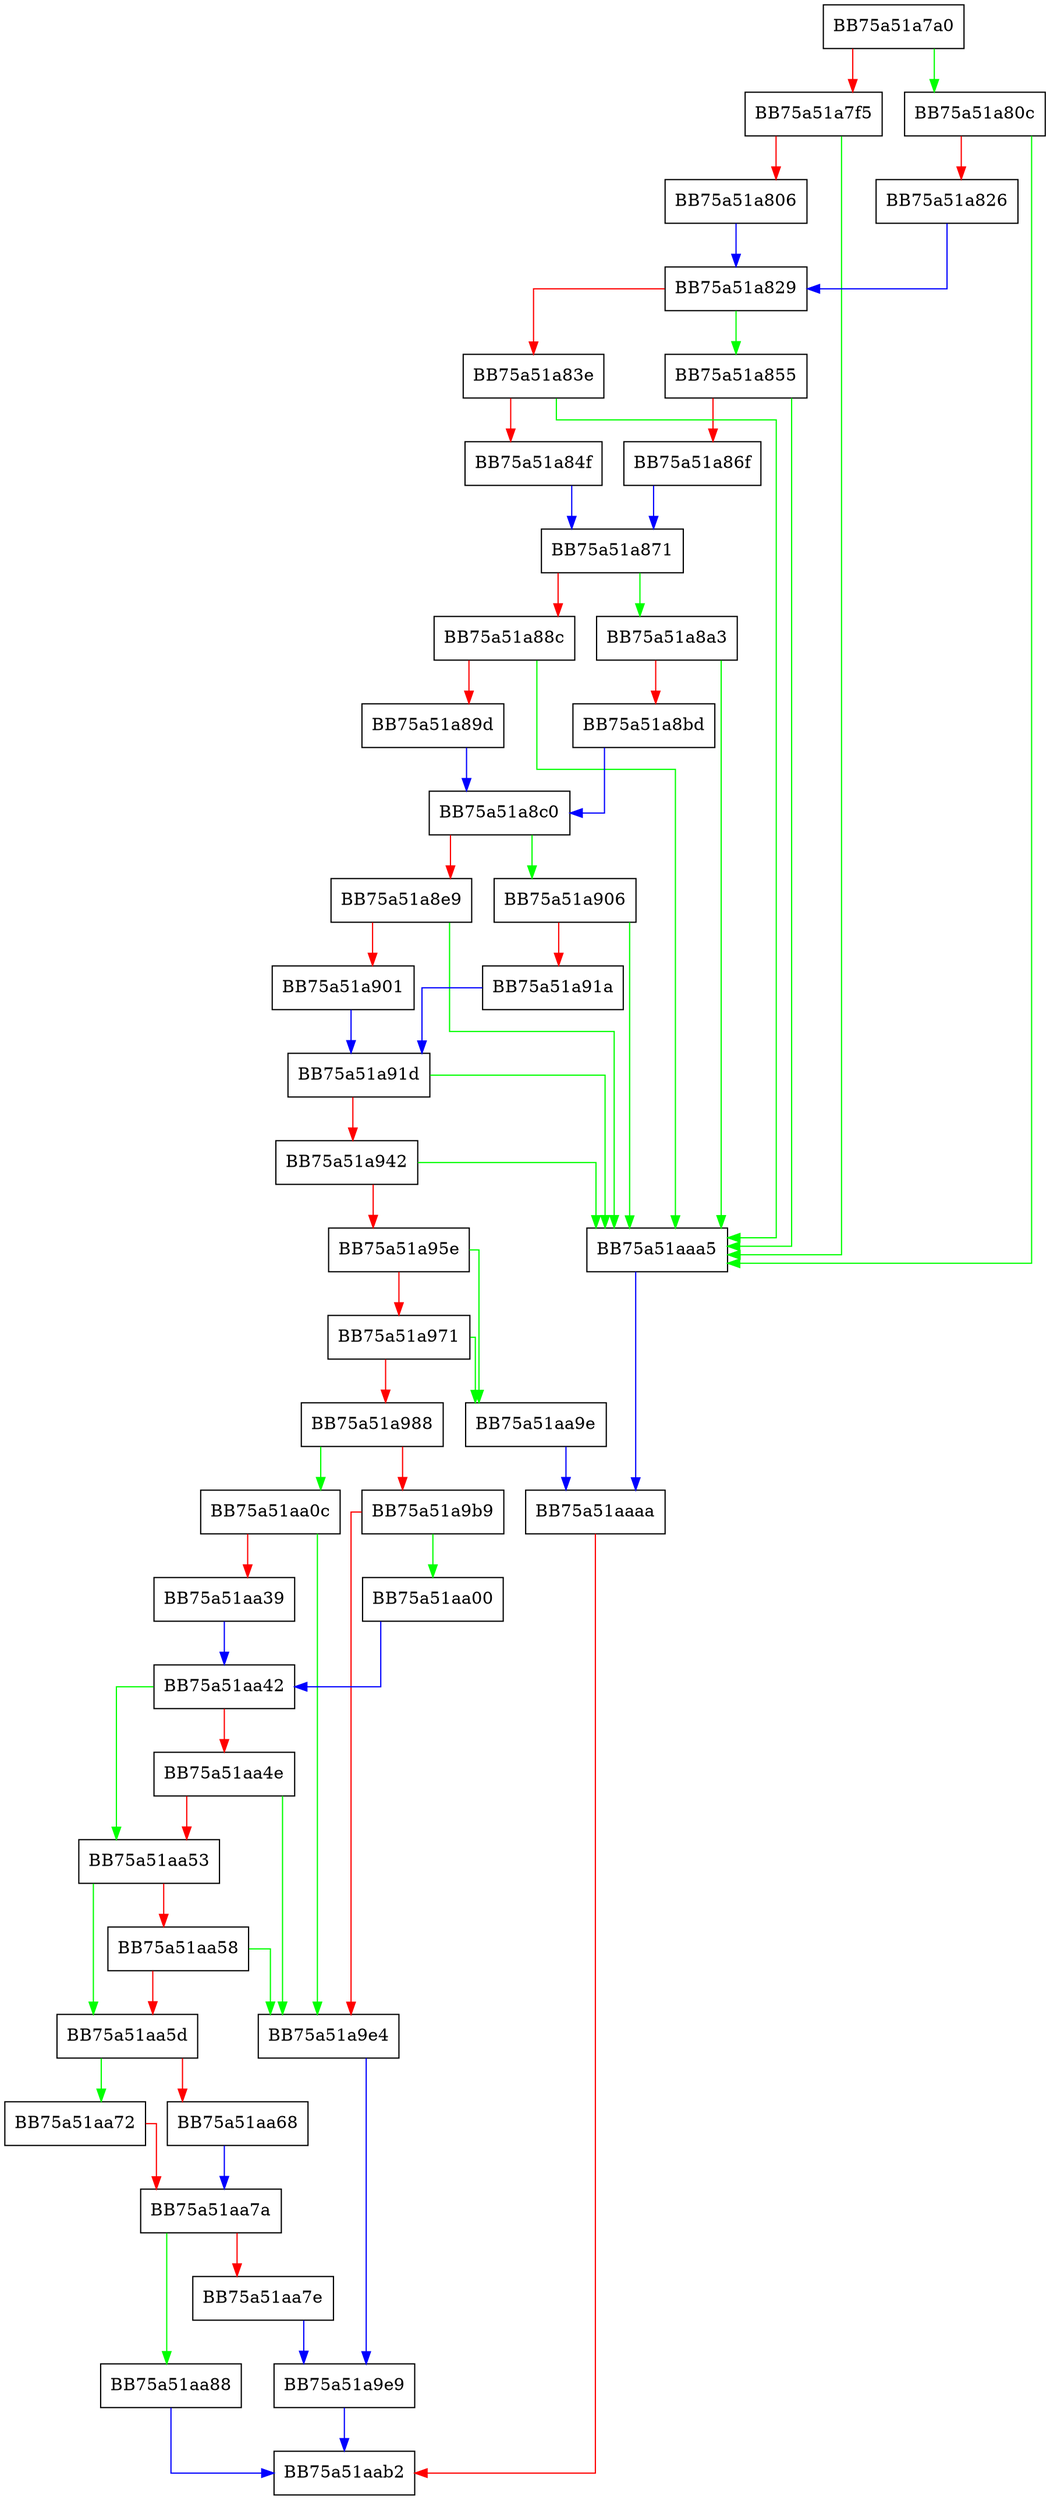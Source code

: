 digraph NetEmuAPI_FieldInfo_SetValue {
  node [shape="box"];
  graph [splines=ortho];
  BB75a51a7a0 -> BB75a51a80c [color="green"];
  BB75a51a7a0 -> BB75a51a7f5 [color="red"];
  BB75a51a7f5 -> BB75a51aaa5 [color="green"];
  BB75a51a7f5 -> BB75a51a806 [color="red"];
  BB75a51a806 -> BB75a51a829 [color="blue"];
  BB75a51a80c -> BB75a51aaa5 [color="green"];
  BB75a51a80c -> BB75a51a826 [color="red"];
  BB75a51a826 -> BB75a51a829 [color="blue"];
  BB75a51a829 -> BB75a51a855 [color="green"];
  BB75a51a829 -> BB75a51a83e [color="red"];
  BB75a51a83e -> BB75a51aaa5 [color="green"];
  BB75a51a83e -> BB75a51a84f [color="red"];
  BB75a51a84f -> BB75a51a871 [color="blue"];
  BB75a51a855 -> BB75a51aaa5 [color="green"];
  BB75a51a855 -> BB75a51a86f [color="red"];
  BB75a51a86f -> BB75a51a871 [color="blue"];
  BB75a51a871 -> BB75a51a8a3 [color="green"];
  BB75a51a871 -> BB75a51a88c [color="red"];
  BB75a51a88c -> BB75a51aaa5 [color="green"];
  BB75a51a88c -> BB75a51a89d [color="red"];
  BB75a51a89d -> BB75a51a8c0 [color="blue"];
  BB75a51a8a3 -> BB75a51aaa5 [color="green"];
  BB75a51a8a3 -> BB75a51a8bd [color="red"];
  BB75a51a8bd -> BB75a51a8c0 [color="blue"];
  BB75a51a8c0 -> BB75a51a906 [color="green"];
  BB75a51a8c0 -> BB75a51a8e9 [color="red"];
  BB75a51a8e9 -> BB75a51aaa5 [color="green"];
  BB75a51a8e9 -> BB75a51a901 [color="red"];
  BB75a51a901 -> BB75a51a91d [color="blue"];
  BB75a51a906 -> BB75a51aaa5 [color="green"];
  BB75a51a906 -> BB75a51a91a [color="red"];
  BB75a51a91a -> BB75a51a91d [color="blue"];
  BB75a51a91d -> BB75a51aaa5 [color="green"];
  BB75a51a91d -> BB75a51a942 [color="red"];
  BB75a51a942 -> BB75a51aaa5 [color="green"];
  BB75a51a942 -> BB75a51a95e [color="red"];
  BB75a51a95e -> BB75a51aa9e [color="green"];
  BB75a51a95e -> BB75a51a971 [color="red"];
  BB75a51a971 -> BB75a51aa9e [color="green"];
  BB75a51a971 -> BB75a51a988 [color="red"];
  BB75a51a988 -> BB75a51aa0c [color="green"];
  BB75a51a988 -> BB75a51a9b9 [color="red"];
  BB75a51a9b9 -> BB75a51aa00 [color="green"];
  BB75a51a9b9 -> BB75a51a9e4 [color="red"];
  BB75a51a9e4 -> BB75a51a9e9 [color="blue"];
  BB75a51a9e9 -> BB75a51aab2 [color="blue"];
  BB75a51aa00 -> BB75a51aa42 [color="blue"];
  BB75a51aa0c -> BB75a51a9e4 [color="green"];
  BB75a51aa0c -> BB75a51aa39 [color="red"];
  BB75a51aa39 -> BB75a51aa42 [color="blue"];
  BB75a51aa42 -> BB75a51aa53 [color="green"];
  BB75a51aa42 -> BB75a51aa4e [color="red"];
  BB75a51aa4e -> BB75a51a9e4 [color="green"];
  BB75a51aa4e -> BB75a51aa53 [color="red"];
  BB75a51aa53 -> BB75a51aa5d [color="green"];
  BB75a51aa53 -> BB75a51aa58 [color="red"];
  BB75a51aa58 -> BB75a51a9e4 [color="green"];
  BB75a51aa58 -> BB75a51aa5d [color="red"];
  BB75a51aa5d -> BB75a51aa72 [color="green"];
  BB75a51aa5d -> BB75a51aa68 [color="red"];
  BB75a51aa68 -> BB75a51aa7a [color="blue"];
  BB75a51aa72 -> BB75a51aa7a [color="red"];
  BB75a51aa7a -> BB75a51aa88 [color="green"];
  BB75a51aa7a -> BB75a51aa7e [color="red"];
  BB75a51aa7e -> BB75a51a9e9 [color="blue"];
  BB75a51aa88 -> BB75a51aab2 [color="blue"];
  BB75a51aa9e -> BB75a51aaaa [color="blue"];
  BB75a51aaa5 -> BB75a51aaaa [color="blue"];
  BB75a51aaaa -> BB75a51aab2 [color="red"];
}